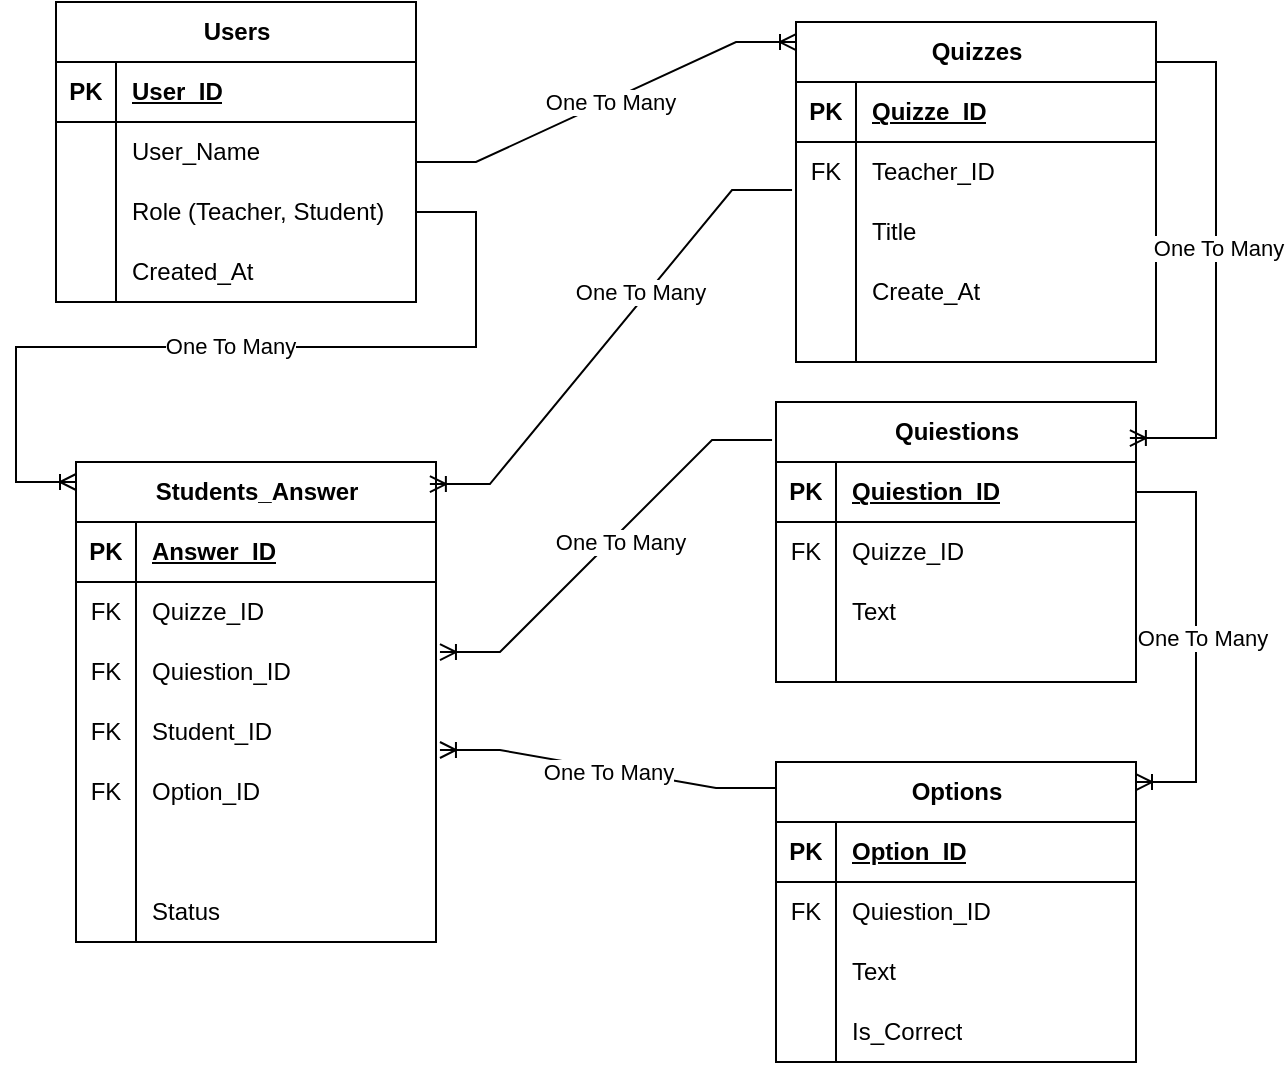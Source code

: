 <mxfile version="26.0.2">
  <diagram name="Page-1" id="yoT9yfuq40P4T10O_V7y">
    <mxGraphModel dx="1120" dy="470" grid="1" gridSize="10" guides="1" tooltips="1" connect="1" arrows="1" fold="1" page="1" pageScale="1" pageWidth="850" pageHeight="1100" math="0" shadow="0">
      <root>
        <mxCell id="0" />
        <mxCell id="1" parent="0" />
        <mxCell id="54o8q730NJ-WmO2bdzlI-1" value="Users" style="shape=table;startSize=30;container=1;collapsible=1;childLayout=tableLayout;fixedRows=1;rowLines=0;fontStyle=1;align=center;resizeLast=1;html=1;" parent="1" vertex="1">
          <mxGeometry x="90" y="40" width="180" height="150" as="geometry" />
        </mxCell>
        <mxCell id="54o8q730NJ-WmO2bdzlI-2" value="" style="shape=tableRow;horizontal=0;startSize=0;swimlaneHead=0;swimlaneBody=0;fillColor=none;collapsible=0;dropTarget=0;points=[[0,0.5],[1,0.5]];portConstraint=eastwest;top=0;left=0;right=0;bottom=1;" parent="54o8q730NJ-WmO2bdzlI-1" vertex="1">
          <mxGeometry y="30" width="180" height="30" as="geometry" />
        </mxCell>
        <mxCell id="54o8q730NJ-WmO2bdzlI-3" value="PK" style="shape=partialRectangle;connectable=0;fillColor=none;top=0;left=0;bottom=0;right=0;fontStyle=1;overflow=hidden;whiteSpace=wrap;html=1;" parent="54o8q730NJ-WmO2bdzlI-2" vertex="1">
          <mxGeometry width="30" height="30" as="geometry">
            <mxRectangle width="30" height="30" as="alternateBounds" />
          </mxGeometry>
        </mxCell>
        <mxCell id="54o8q730NJ-WmO2bdzlI-4" value="User_ID" style="shape=partialRectangle;connectable=0;fillColor=none;top=0;left=0;bottom=0;right=0;align=left;spacingLeft=6;fontStyle=5;overflow=hidden;whiteSpace=wrap;html=1;" parent="54o8q730NJ-WmO2bdzlI-2" vertex="1">
          <mxGeometry x="30" width="150" height="30" as="geometry">
            <mxRectangle width="150" height="30" as="alternateBounds" />
          </mxGeometry>
        </mxCell>
        <mxCell id="54o8q730NJ-WmO2bdzlI-5" value="" style="shape=tableRow;horizontal=0;startSize=0;swimlaneHead=0;swimlaneBody=0;fillColor=none;collapsible=0;dropTarget=0;points=[[0,0.5],[1,0.5]];portConstraint=eastwest;top=0;left=0;right=0;bottom=0;" parent="54o8q730NJ-WmO2bdzlI-1" vertex="1">
          <mxGeometry y="60" width="180" height="30" as="geometry" />
        </mxCell>
        <mxCell id="54o8q730NJ-WmO2bdzlI-6" value="" style="shape=partialRectangle;connectable=0;fillColor=none;top=0;left=0;bottom=0;right=0;editable=1;overflow=hidden;whiteSpace=wrap;html=1;" parent="54o8q730NJ-WmO2bdzlI-5" vertex="1">
          <mxGeometry width="30" height="30" as="geometry">
            <mxRectangle width="30" height="30" as="alternateBounds" />
          </mxGeometry>
        </mxCell>
        <mxCell id="54o8q730NJ-WmO2bdzlI-7" value="User_Name" style="shape=partialRectangle;connectable=0;fillColor=none;top=0;left=0;bottom=0;right=0;align=left;spacingLeft=6;overflow=hidden;whiteSpace=wrap;html=1;" parent="54o8q730NJ-WmO2bdzlI-5" vertex="1">
          <mxGeometry x="30" width="150" height="30" as="geometry">
            <mxRectangle width="150" height="30" as="alternateBounds" />
          </mxGeometry>
        </mxCell>
        <mxCell id="54o8q730NJ-WmO2bdzlI-8" value="" style="shape=tableRow;horizontal=0;startSize=0;swimlaneHead=0;swimlaneBody=0;fillColor=none;collapsible=0;dropTarget=0;points=[[0,0.5],[1,0.5]];portConstraint=eastwest;top=0;left=0;right=0;bottom=0;" parent="54o8q730NJ-WmO2bdzlI-1" vertex="1">
          <mxGeometry y="90" width="180" height="30" as="geometry" />
        </mxCell>
        <mxCell id="54o8q730NJ-WmO2bdzlI-9" value="" style="shape=partialRectangle;connectable=0;fillColor=none;top=0;left=0;bottom=0;right=0;editable=1;overflow=hidden;whiteSpace=wrap;html=1;" parent="54o8q730NJ-WmO2bdzlI-8" vertex="1">
          <mxGeometry width="30" height="30" as="geometry">
            <mxRectangle width="30" height="30" as="alternateBounds" />
          </mxGeometry>
        </mxCell>
        <mxCell id="54o8q730NJ-WmO2bdzlI-10" value="Role (Teacher, Student)" style="shape=partialRectangle;connectable=0;fillColor=none;top=0;left=0;bottom=0;right=0;align=left;spacingLeft=6;overflow=hidden;whiteSpace=wrap;html=1;" parent="54o8q730NJ-WmO2bdzlI-8" vertex="1">
          <mxGeometry x="30" width="150" height="30" as="geometry">
            <mxRectangle width="150" height="30" as="alternateBounds" />
          </mxGeometry>
        </mxCell>
        <mxCell id="54o8q730NJ-WmO2bdzlI-11" value="" style="shape=tableRow;horizontal=0;startSize=0;swimlaneHead=0;swimlaneBody=0;fillColor=none;collapsible=0;dropTarget=0;points=[[0,0.5],[1,0.5]];portConstraint=eastwest;top=0;left=0;right=0;bottom=0;" parent="54o8q730NJ-WmO2bdzlI-1" vertex="1">
          <mxGeometry y="120" width="180" height="30" as="geometry" />
        </mxCell>
        <mxCell id="54o8q730NJ-WmO2bdzlI-12" value="" style="shape=partialRectangle;connectable=0;fillColor=none;top=0;left=0;bottom=0;right=0;editable=1;overflow=hidden;whiteSpace=wrap;html=1;" parent="54o8q730NJ-WmO2bdzlI-11" vertex="1">
          <mxGeometry width="30" height="30" as="geometry">
            <mxRectangle width="30" height="30" as="alternateBounds" />
          </mxGeometry>
        </mxCell>
        <mxCell id="54o8q730NJ-WmO2bdzlI-13" value="Created_At" style="shape=partialRectangle;connectable=0;fillColor=none;top=0;left=0;bottom=0;right=0;align=left;spacingLeft=6;overflow=hidden;whiteSpace=wrap;html=1;" parent="54o8q730NJ-WmO2bdzlI-11" vertex="1">
          <mxGeometry x="30" width="150" height="30" as="geometry">
            <mxRectangle width="150" height="30" as="alternateBounds" />
          </mxGeometry>
        </mxCell>
        <mxCell id="54o8q730NJ-WmO2bdzlI-14" value="Quizzes" style="shape=table;startSize=30;container=1;collapsible=1;childLayout=tableLayout;fixedRows=1;rowLines=0;fontStyle=1;align=center;resizeLast=1;html=1;" parent="1" vertex="1">
          <mxGeometry x="460" y="50" width="180" height="170" as="geometry" />
        </mxCell>
        <mxCell id="54o8q730NJ-WmO2bdzlI-15" value="" style="shape=tableRow;horizontal=0;startSize=0;swimlaneHead=0;swimlaneBody=0;fillColor=none;collapsible=0;dropTarget=0;points=[[0,0.5],[1,0.5]];portConstraint=eastwest;top=0;left=0;right=0;bottom=1;" parent="54o8q730NJ-WmO2bdzlI-14" vertex="1">
          <mxGeometry y="30" width="180" height="30" as="geometry" />
        </mxCell>
        <mxCell id="54o8q730NJ-WmO2bdzlI-16" value="PK" style="shape=partialRectangle;connectable=0;fillColor=none;top=0;left=0;bottom=0;right=0;fontStyle=1;overflow=hidden;whiteSpace=wrap;html=1;" parent="54o8q730NJ-WmO2bdzlI-15" vertex="1">
          <mxGeometry width="30" height="30" as="geometry">
            <mxRectangle width="30" height="30" as="alternateBounds" />
          </mxGeometry>
        </mxCell>
        <mxCell id="54o8q730NJ-WmO2bdzlI-17" value="Quizze_ID" style="shape=partialRectangle;connectable=0;fillColor=none;top=0;left=0;bottom=0;right=0;align=left;spacingLeft=6;fontStyle=5;overflow=hidden;whiteSpace=wrap;html=1;" parent="54o8q730NJ-WmO2bdzlI-15" vertex="1">
          <mxGeometry x="30" width="150" height="30" as="geometry">
            <mxRectangle width="150" height="30" as="alternateBounds" />
          </mxGeometry>
        </mxCell>
        <mxCell id="54o8q730NJ-WmO2bdzlI-18" value="" style="shape=tableRow;horizontal=0;startSize=0;swimlaneHead=0;swimlaneBody=0;fillColor=none;collapsible=0;dropTarget=0;points=[[0,0.5],[1,0.5]];portConstraint=eastwest;top=0;left=0;right=0;bottom=0;" parent="54o8q730NJ-WmO2bdzlI-14" vertex="1">
          <mxGeometry y="60" width="180" height="30" as="geometry" />
        </mxCell>
        <mxCell id="54o8q730NJ-WmO2bdzlI-19" value="FK" style="shape=partialRectangle;connectable=0;fillColor=none;top=0;left=0;bottom=0;right=0;editable=1;overflow=hidden;whiteSpace=wrap;html=1;" parent="54o8q730NJ-WmO2bdzlI-18" vertex="1">
          <mxGeometry width="30" height="30" as="geometry">
            <mxRectangle width="30" height="30" as="alternateBounds" />
          </mxGeometry>
        </mxCell>
        <mxCell id="54o8q730NJ-WmO2bdzlI-20" value="Teacher_ID" style="shape=partialRectangle;connectable=0;fillColor=none;top=0;left=0;bottom=0;right=0;align=left;spacingLeft=6;overflow=hidden;whiteSpace=wrap;html=1;" parent="54o8q730NJ-WmO2bdzlI-18" vertex="1">
          <mxGeometry x="30" width="150" height="30" as="geometry">
            <mxRectangle width="150" height="30" as="alternateBounds" />
          </mxGeometry>
        </mxCell>
        <mxCell id="54o8q730NJ-WmO2bdzlI-21" value="" style="shape=tableRow;horizontal=0;startSize=0;swimlaneHead=0;swimlaneBody=0;fillColor=none;collapsible=0;dropTarget=0;points=[[0,0.5],[1,0.5]];portConstraint=eastwest;top=0;left=0;right=0;bottom=0;" parent="54o8q730NJ-WmO2bdzlI-14" vertex="1">
          <mxGeometry y="90" width="180" height="30" as="geometry" />
        </mxCell>
        <mxCell id="54o8q730NJ-WmO2bdzlI-22" value="" style="shape=partialRectangle;connectable=0;fillColor=none;top=0;left=0;bottom=0;right=0;editable=1;overflow=hidden;whiteSpace=wrap;html=1;" parent="54o8q730NJ-WmO2bdzlI-21" vertex="1">
          <mxGeometry width="30" height="30" as="geometry">
            <mxRectangle width="30" height="30" as="alternateBounds" />
          </mxGeometry>
        </mxCell>
        <mxCell id="54o8q730NJ-WmO2bdzlI-23" value="Title" style="shape=partialRectangle;connectable=0;fillColor=none;top=0;left=0;bottom=0;right=0;align=left;spacingLeft=6;overflow=hidden;whiteSpace=wrap;html=1;" parent="54o8q730NJ-WmO2bdzlI-21" vertex="1">
          <mxGeometry x="30" width="150" height="30" as="geometry">
            <mxRectangle width="150" height="30" as="alternateBounds" />
          </mxGeometry>
        </mxCell>
        <mxCell id="54o8q730NJ-WmO2bdzlI-24" value="" style="shape=tableRow;horizontal=0;startSize=0;swimlaneHead=0;swimlaneBody=0;fillColor=none;collapsible=0;dropTarget=0;points=[[0,0.5],[1,0.5]];portConstraint=eastwest;top=0;left=0;right=0;bottom=0;" parent="54o8q730NJ-WmO2bdzlI-14" vertex="1">
          <mxGeometry y="120" width="180" height="30" as="geometry" />
        </mxCell>
        <mxCell id="54o8q730NJ-WmO2bdzlI-25" value="" style="shape=partialRectangle;connectable=0;fillColor=none;top=0;left=0;bottom=0;right=0;editable=1;overflow=hidden;whiteSpace=wrap;html=1;" parent="54o8q730NJ-WmO2bdzlI-24" vertex="1">
          <mxGeometry width="30" height="30" as="geometry">
            <mxRectangle width="30" height="30" as="alternateBounds" />
          </mxGeometry>
        </mxCell>
        <mxCell id="54o8q730NJ-WmO2bdzlI-26" value="Create_At" style="shape=partialRectangle;connectable=0;fillColor=none;top=0;left=0;bottom=0;right=0;align=left;spacingLeft=6;overflow=hidden;whiteSpace=wrap;html=1;" parent="54o8q730NJ-WmO2bdzlI-24" vertex="1">
          <mxGeometry x="30" width="150" height="30" as="geometry">
            <mxRectangle width="150" height="30" as="alternateBounds" />
          </mxGeometry>
        </mxCell>
        <mxCell id="54o8q730NJ-WmO2bdzlI-27" value="" style="shape=tableRow;horizontal=0;startSize=0;swimlaneHead=0;swimlaneBody=0;fillColor=none;collapsible=0;dropTarget=0;points=[[0,0.5],[1,0.5]];portConstraint=eastwest;top=0;left=0;right=0;bottom=0;" parent="54o8q730NJ-WmO2bdzlI-14" vertex="1">
          <mxGeometry y="150" width="180" height="20" as="geometry" />
        </mxCell>
        <mxCell id="54o8q730NJ-WmO2bdzlI-28" value="" style="shape=partialRectangle;connectable=0;fillColor=none;top=0;left=0;bottom=0;right=0;editable=1;overflow=hidden;whiteSpace=wrap;html=1;" parent="54o8q730NJ-WmO2bdzlI-27" vertex="1">
          <mxGeometry width="30" height="20" as="geometry">
            <mxRectangle width="30" height="20" as="alternateBounds" />
          </mxGeometry>
        </mxCell>
        <mxCell id="54o8q730NJ-WmO2bdzlI-29" value="" style="shape=partialRectangle;connectable=0;fillColor=none;top=0;left=0;bottom=0;right=0;align=left;spacingLeft=6;overflow=hidden;whiteSpace=wrap;html=1;" parent="54o8q730NJ-WmO2bdzlI-27" vertex="1">
          <mxGeometry x="30" width="150" height="20" as="geometry">
            <mxRectangle width="150" height="20" as="alternateBounds" />
          </mxGeometry>
        </mxCell>
        <mxCell id="54o8q730NJ-WmO2bdzlI-30" value="Quiestions" style="shape=table;startSize=30;container=1;collapsible=1;childLayout=tableLayout;fixedRows=1;rowLines=0;fontStyle=1;align=center;resizeLast=1;html=1;" parent="1" vertex="1">
          <mxGeometry x="450" y="240" width="180" height="140" as="geometry" />
        </mxCell>
        <mxCell id="54o8q730NJ-WmO2bdzlI-31" value="" style="shape=tableRow;horizontal=0;startSize=0;swimlaneHead=0;swimlaneBody=0;fillColor=none;collapsible=0;dropTarget=0;points=[[0,0.5],[1,0.5]];portConstraint=eastwest;top=0;left=0;right=0;bottom=1;" parent="54o8q730NJ-WmO2bdzlI-30" vertex="1">
          <mxGeometry y="30" width="180" height="30" as="geometry" />
        </mxCell>
        <mxCell id="54o8q730NJ-WmO2bdzlI-32" value="PK" style="shape=partialRectangle;connectable=0;fillColor=none;top=0;left=0;bottom=0;right=0;fontStyle=1;overflow=hidden;whiteSpace=wrap;html=1;" parent="54o8q730NJ-WmO2bdzlI-31" vertex="1">
          <mxGeometry width="30" height="30" as="geometry">
            <mxRectangle width="30" height="30" as="alternateBounds" />
          </mxGeometry>
        </mxCell>
        <mxCell id="54o8q730NJ-WmO2bdzlI-33" value="Quiestion_ID" style="shape=partialRectangle;connectable=0;fillColor=none;top=0;left=0;bottom=0;right=0;align=left;spacingLeft=6;fontStyle=5;overflow=hidden;whiteSpace=wrap;html=1;" parent="54o8q730NJ-WmO2bdzlI-31" vertex="1">
          <mxGeometry x="30" width="150" height="30" as="geometry">
            <mxRectangle width="150" height="30" as="alternateBounds" />
          </mxGeometry>
        </mxCell>
        <mxCell id="54o8q730NJ-WmO2bdzlI-34" value="" style="shape=tableRow;horizontal=0;startSize=0;swimlaneHead=0;swimlaneBody=0;fillColor=none;collapsible=0;dropTarget=0;points=[[0,0.5],[1,0.5]];portConstraint=eastwest;top=0;left=0;right=0;bottom=0;" parent="54o8q730NJ-WmO2bdzlI-30" vertex="1">
          <mxGeometry y="60" width="180" height="30" as="geometry" />
        </mxCell>
        <mxCell id="54o8q730NJ-WmO2bdzlI-35" value="FK" style="shape=partialRectangle;connectable=0;fillColor=none;top=0;left=0;bottom=0;right=0;editable=1;overflow=hidden;whiteSpace=wrap;html=1;" parent="54o8q730NJ-WmO2bdzlI-34" vertex="1">
          <mxGeometry width="30" height="30" as="geometry">
            <mxRectangle width="30" height="30" as="alternateBounds" />
          </mxGeometry>
        </mxCell>
        <mxCell id="54o8q730NJ-WmO2bdzlI-36" value="Quizze_ID" style="shape=partialRectangle;connectable=0;fillColor=none;top=0;left=0;bottom=0;right=0;align=left;spacingLeft=6;overflow=hidden;whiteSpace=wrap;html=1;" parent="54o8q730NJ-WmO2bdzlI-34" vertex="1">
          <mxGeometry x="30" width="150" height="30" as="geometry">
            <mxRectangle width="150" height="30" as="alternateBounds" />
          </mxGeometry>
        </mxCell>
        <mxCell id="54o8q730NJ-WmO2bdzlI-37" value="" style="shape=tableRow;horizontal=0;startSize=0;swimlaneHead=0;swimlaneBody=0;fillColor=none;collapsible=0;dropTarget=0;points=[[0,0.5],[1,0.5]];portConstraint=eastwest;top=0;left=0;right=0;bottom=0;" parent="54o8q730NJ-WmO2bdzlI-30" vertex="1">
          <mxGeometry y="90" width="180" height="30" as="geometry" />
        </mxCell>
        <mxCell id="54o8q730NJ-WmO2bdzlI-38" value="" style="shape=partialRectangle;connectable=0;fillColor=none;top=0;left=0;bottom=0;right=0;editable=1;overflow=hidden;whiteSpace=wrap;html=1;" parent="54o8q730NJ-WmO2bdzlI-37" vertex="1">
          <mxGeometry width="30" height="30" as="geometry">
            <mxRectangle width="30" height="30" as="alternateBounds" />
          </mxGeometry>
        </mxCell>
        <mxCell id="54o8q730NJ-WmO2bdzlI-39" value="Text" style="shape=partialRectangle;connectable=0;fillColor=none;top=0;left=0;bottom=0;right=0;align=left;spacingLeft=6;overflow=hidden;whiteSpace=wrap;html=1;" parent="54o8q730NJ-WmO2bdzlI-37" vertex="1">
          <mxGeometry x="30" width="150" height="30" as="geometry">
            <mxRectangle width="150" height="30" as="alternateBounds" />
          </mxGeometry>
        </mxCell>
        <mxCell id="54o8q730NJ-WmO2bdzlI-43" value="" style="shape=tableRow;horizontal=0;startSize=0;swimlaneHead=0;swimlaneBody=0;fillColor=none;collapsible=0;dropTarget=0;points=[[0,0.5],[1,0.5]];portConstraint=eastwest;top=0;left=0;right=0;bottom=0;" parent="54o8q730NJ-WmO2bdzlI-30" vertex="1">
          <mxGeometry y="120" width="180" height="20" as="geometry" />
        </mxCell>
        <mxCell id="54o8q730NJ-WmO2bdzlI-44" value="" style="shape=partialRectangle;connectable=0;fillColor=none;top=0;left=0;bottom=0;right=0;editable=1;overflow=hidden;whiteSpace=wrap;html=1;" parent="54o8q730NJ-WmO2bdzlI-43" vertex="1">
          <mxGeometry width="30" height="20" as="geometry">
            <mxRectangle width="30" height="20" as="alternateBounds" />
          </mxGeometry>
        </mxCell>
        <mxCell id="54o8q730NJ-WmO2bdzlI-45" value="" style="shape=partialRectangle;connectable=0;fillColor=none;top=0;left=0;bottom=0;right=0;align=left;spacingLeft=6;overflow=hidden;whiteSpace=wrap;html=1;" parent="54o8q730NJ-WmO2bdzlI-43" vertex="1">
          <mxGeometry x="30" width="150" height="20" as="geometry">
            <mxRectangle width="150" height="20" as="alternateBounds" />
          </mxGeometry>
        </mxCell>
        <mxCell id="54o8q730NJ-WmO2bdzlI-46" value="Students_Answer" style="shape=table;startSize=30;container=1;collapsible=1;childLayout=tableLayout;fixedRows=1;rowLines=0;fontStyle=1;align=center;resizeLast=1;html=1;" parent="1" vertex="1">
          <mxGeometry x="100" y="270" width="180" height="240" as="geometry" />
        </mxCell>
        <mxCell id="54o8q730NJ-WmO2bdzlI-47" value="" style="shape=tableRow;horizontal=0;startSize=0;swimlaneHead=0;swimlaneBody=0;fillColor=none;collapsible=0;dropTarget=0;points=[[0,0.5],[1,0.5]];portConstraint=eastwest;top=0;left=0;right=0;bottom=1;" parent="54o8q730NJ-WmO2bdzlI-46" vertex="1">
          <mxGeometry y="30" width="180" height="30" as="geometry" />
        </mxCell>
        <mxCell id="54o8q730NJ-WmO2bdzlI-48" value="PK" style="shape=partialRectangle;connectable=0;fillColor=none;top=0;left=0;bottom=0;right=0;fontStyle=1;overflow=hidden;whiteSpace=wrap;html=1;" parent="54o8q730NJ-WmO2bdzlI-47" vertex="1">
          <mxGeometry width="30" height="30" as="geometry">
            <mxRectangle width="30" height="30" as="alternateBounds" />
          </mxGeometry>
        </mxCell>
        <mxCell id="54o8q730NJ-WmO2bdzlI-49" value="Answer_ID" style="shape=partialRectangle;connectable=0;fillColor=none;top=0;left=0;bottom=0;right=0;align=left;spacingLeft=6;fontStyle=5;overflow=hidden;whiteSpace=wrap;html=1;" parent="54o8q730NJ-WmO2bdzlI-47" vertex="1">
          <mxGeometry x="30" width="150" height="30" as="geometry">
            <mxRectangle width="150" height="30" as="alternateBounds" />
          </mxGeometry>
        </mxCell>
        <mxCell id="54o8q730NJ-WmO2bdzlI-50" value="" style="shape=tableRow;horizontal=0;startSize=0;swimlaneHead=0;swimlaneBody=0;fillColor=none;collapsible=0;dropTarget=0;points=[[0,0.5],[1,0.5]];portConstraint=eastwest;top=0;left=0;right=0;bottom=0;" parent="54o8q730NJ-WmO2bdzlI-46" vertex="1">
          <mxGeometry y="60" width="180" height="30" as="geometry" />
        </mxCell>
        <mxCell id="54o8q730NJ-WmO2bdzlI-51" value="FK" style="shape=partialRectangle;connectable=0;fillColor=none;top=0;left=0;bottom=0;right=0;editable=1;overflow=hidden;whiteSpace=wrap;html=1;" parent="54o8q730NJ-WmO2bdzlI-50" vertex="1">
          <mxGeometry width="30" height="30" as="geometry">
            <mxRectangle width="30" height="30" as="alternateBounds" />
          </mxGeometry>
        </mxCell>
        <mxCell id="54o8q730NJ-WmO2bdzlI-52" value="Quizze_ID" style="shape=partialRectangle;connectable=0;fillColor=none;top=0;left=0;bottom=0;right=0;align=left;spacingLeft=6;overflow=hidden;whiteSpace=wrap;html=1;" parent="54o8q730NJ-WmO2bdzlI-50" vertex="1">
          <mxGeometry x="30" width="150" height="30" as="geometry">
            <mxRectangle width="150" height="30" as="alternateBounds" />
          </mxGeometry>
        </mxCell>
        <mxCell id="54o8q730NJ-WmO2bdzlI-53" value="" style="shape=tableRow;horizontal=0;startSize=0;swimlaneHead=0;swimlaneBody=0;fillColor=none;collapsible=0;dropTarget=0;points=[[0,0.5],[1,0.5]];portConstraint=eastwest;top=0;left=0;right=0;bottom=0;" parent="54o8q730NJ-WmO2bdzlI-46" vertex="1">
          <mxGeometry y="90" width="180" height="30" as="geometry" />
        </mxCell>
        <mxCell id="54o8q730NJ-WmO2bdzlI-54" value="FK" style="shape=partialRectangle;connectable=0;fillColor=none;top=0;left=0;bottom=0;right=0;editable=1;overflow=hidden;whiteSpace=wrap;html=1;" parent="54o8q730NJ-WmO2bdzlI-53" vertex="1">
          <mxGeometry width="30" height="30" as="geometry">
            <mxRectangle width="30" height="30" as="alternateBounds" />
          </mxGeometry>
        </mxCell>
        <mxCell id="54o8q730NJ-WmO2bdzlI-55" value="Quiestion_ID" style="shape=partialRectangle;connectable=0;fillColor=none;top=0;left=0;bottom=0;right=0;align=left;spacingLeft=6;overflow=hidden;whiteSpace=wrap;html=1;" parent="54o8q730NJ-WmO2bdzlI-53" vertex="1">
          <mxGeometry x="30" width="150" height="30" as="geometry">
            <mxRectangle width="150" height="30" as="alternateBounds" />
          </mxGeometry>
        </mxCell>
        <mxCell id="54o8q730NJ-WmO2bdzlI-56" value="" style="shape=tableRow;horizontal=0;startSize=0;swimlaneHead=0;swimlaneBody=0;fillColor=none;collapsible=0;dropTarget=0;points=[[0,0.5],[1,0.5]];portConstraint=eastwest;top=0;left=0;right=0;bottom=0;" parent="54o8q730NJ-WmO2bdzlI-46" vertex="1">
          <mxGeometry y="120" width="180" height="30" as="geometry" />
        </mxCell>
        <mxCell id="54o8q730NJ-WmO2bdzlI-57" value="FK" style="shape=partialRectangle;connectable=0;fillColor=none;top=0;left=0;bottom=0;right=0;editable=1;overflow=hidden;whiteSpace=wrap;html=1;" parent="54o8q730NJ-WmO2bdzlI-56" vertex="1">
          <mxGeometry width="30" height="30" as="geometry">
            <mxRectangle width="30" height="30" as="alternateBounds" />
          </mxGeometry>
        </mxCell>
        <mxCell id="54o8q730NJ-WmO2bdzlI-58" value="Student_ID" style="shape=partialRectangle;connectable=0;fillColor=none;top=0;left=0;bottom=0;right=0;align=left;spacingLeft=6;overflow=hidden;whiteSpace=wrap;html=1;" parent="54o8q730NJ-WmO2bdzlI-56" vertex="1">
          <mxGeometry x="30" width="150" height="30" as="geometry">
            <mxRectangle width="150" height="30" as="alternateBounds" />
          </mxGeometry>
        </mxCell>
        <mxCell id="WhmqaQyxsKv6siX4o9eB-4" value="" style="shape=tableRow;horizontal=0;startSize=0;swimlaneHead=0;swimlaneBody=0;fillColor=none;collapsible=0;dropTarget=0;points=[[0,0.5],[1,0.5]];portConstraint=eastwest;top=0;left=0;right=0;bottom=0;" parent="54o8q730NJ-WmO2bdzlI-46" vertex="1">
          <mxGeometry y="150" width="180" height="30" as="geometry" />
        </mxCell>
        <mxCell id="WhmqaQyxsKv6siX4o9eB-5" value="FK" style="shape=partialRectangle;connectable=0;fillColor=none;top=0;left=0;bottom=0;right=0;editable=1;overflow=hidden;whiteSpace=wrap;html=1;" parent="WhmqaQyxsKv6siX4o9eB-4" vertex="1">
          <mxGeometry width="30" height="30" as="geometry">
            <mxRectangle width="30" height="30" as="alternateBounds" />
          </mxGeometry>
        </mxCell>
        <mxCell id="WhmqaQyxsKv6siX4o9eB-6" value="Option_ID" style="shape=partialRectangle;connectable=0;fillColor=none;top=0;left=0;bottom=0;right=0;align=left;spacingLeft=6;overflow=hidden;whiteSpace=wrap;html=1;" parent="WhmqaQyxsKv6siX4o9eB-4" vertex="1">
          <mxGeometry x="30" width="150" height="30" as="geometry">
            <mxRectangle width="150" height="30" as="alternateBounds" />
          </mxGeometry>
        </mxCell>
        <mxCell id="WhmqaQyxsKv6siX4o9eB-7" value="" style="shape=tableRow;horizontal=0;startSize=0;swimlaneHead=0;swimlaneBody=0;fillColor=none;collapsible=0;dropTarget=0;points=[[0,0.5],[1,0.5]];portConstraint=eastwest;top=0;left=0;right=0;bottom=0;" parent="54o8q730NJ-WmO2bdzlI-46" vertex="1">
          <mxGeometry y="180" width="180" height="30" as="geometry" />
        </mxCell>
        <mxCell id="WhmqaQyxsKv6siX4o9eB-8" value="" style="shape=partialRectangle;connectable=0;fillColor=none;top=0;left=0;bottom=0;right=0;editable=1;overflow=hidden;whiteSpace=wrap;html=1;" parent="WhmqaQyxsKv6siX4o9eB-7" vertex="1">
          <mxGeometry width="30" height="30" as="geometry">
            <mxRectangle width="30" height="30" as="alternateBounds" />
          </mxGeometry>
        </mxCell>
        <mxCell id="WhmqaQyxsKv6siX4o9eB-9" value="" style="shape=partialRectangle;connectable=0;fillColor=none;top=0;left=0;bottom=0;right=0;align=left;spacingLeft=6;overflow=hidden;whiteSpace=wrap;html=1;" parent="WhmqaQyxsKv6siX4o9eB-7" vertex="1">
          <mxGeometry x="30" width="150" height="30" as="geometry">
            <mxRectangle width="150" height="30" as="alternateBounds" />
          </mxGeometry>
        </mxCell>
        <mxCell id="WhmqaQyxsKv6siX4o9eB-10" value="" style="shape=tableRow;horizontal=0;startSize=0;swimlaneHead=0;swimlaneBody=0;fillColor=none;collapsible=0;dropTarget=0;points=[[0,0.5],[1,0.5]];portConstraint=eastwest;top=0;left=0;right=0;bottom=0;" parent="54o8q730NJ-WmO2bdzlI-46" vertex="1">
          <mxGeometry y="210" width="180" height="30" as="geometry" />
        </mxCell>
        <mxCell id="WhmqaQyxsKv6siX4o9eB-11" value="" style="shape=partialRectangle;connectable=0;fillColor=none;top=0;left=0;bottom=0;right=0;editable=1;overflow=hidden;whiteSpace=wrap;html=1;" parent="WhmqaQyxsKv6siX4o9eB-10" vertex="1">
          <mxGeometry width="30" height="30" as="geometry">
            <mxRectangle width="30" height="30" as="alternateBounds" />
          </mxGeometry>
        </mxCell>
        <mxCell id="WhmqaQyxsKv6siX4o9eB-12" value="Status" style="shape=partialRectangle;connectable=0;fillColor=none;top=0;left=0;bottom=0;right=0;align=left;spacingLeft=6;overflow=hidden;whiteSpace=wrap;html=1;" parent="WhmqaQyxsKv6siX4o9eB-10" vertex="1">
          <mxGeometry x="30" width="150" height="30" as="geometry">
            <mxRectangle width="150" height="30" as="alternateBounds" />
          </mxGeometry>
        </mxCell>
        <mxCell id="WhmqaQyxsKv6siX4o9eB-13" value="" style="edgeStyle=entityRelationEdgeStyle;fontSize=12;html=1;endArrow=ERoneToMany;rounded=0;exitX=1;exitY=0.5;exitDx=0;exitDy=0;" parent="1" source="54o8q730NJ-WmO2bdzlI-8" edge="1">
          <mxGeometry width="100" height="100" relative="1" as="geometry">
            <mxPoint y="380" as="sourcePoint" />
            <mxPoint x="100" y="280" as="targetPoint" />
            <Array as="points">
              <mxPoint x="80" y="330" />
            </Array>
          </mxGeometry>
        </mxCell>
        <mxCell id="WhmqaQyxsKv6siX4o9eB-24" value="One To Many" style="edgeLabel;html=1;align=center;verticalAlign=middle;resizable=0;points=[];" parent="WhmqaQyxsKv6siX4o9eB-13" vertex="1" connectable="0">
          <mxGeometry x="0.042" y="-1" relative="1" as="geometry">
            <mxPoint x="1" as="offset" />
          </mxGeometry>
        </mxCell>
        <mxCell id="WhmqaQyxsKv6siX4o9eB-15" value="" style="edgeStyle=entityRelationEdgeStyle;fontSize=12;html=1;endArrow=ERoneToMany;rounded=0;entryX=0.983;entryY=0.046;entryDx=0;entryDy=0;entryPerimeter=0;exitX=-0.011;exitY=0.8;exitDx=0;exitDy=0;exitPerimeter=0;" parent="1" source="54o8q730NJ-WmO2bdzlI-18" target="54o8q730NJ-WmO2bdzlI-46" edge="1">
          <mxGeometry width="100" height="100" relative="1" as="geometry">
            <mxPoint x="380" y="120" as="sourcePoint" />
            <mxPoint x="350" y="330" as="targetPoint" />
            <Array as="points">
              <mxPoint x="310" y="290" />
              <mxPoint x="390" y="210" />
              <mxPoint x="380" y="210" />
              <mxPoint x="390" y="210" />
              <mxPoint x="360" y="250" />
            </Array>
          </mxGeometry>
        </mxCell>
        <mxCell id="WhmqaQyxsKv6siX4o9eB-16" value="One To Many" style="edgeLabel;html=1;align=center;verticalAlign=middle;resizable=0;points=[];" parent="WhmqaQyxsKv6siX4o9eB-15" vertex="1" connectable="0">
          <mxGeometry x="-0.213" y="-4" relative="1" as="geometry">
            <mxPoint as="offset" />
          </mxGeometry>
        </mxCell>
        <mxCell id="WhmqaQyxsKv6siX4o9eB-20" value="" style="edgeStyle=entityRelationEdgeStyle;fontSize=12;html=1;endArrow=ERoneToMany;rounded=0;entryX=1.011;entryY=0.167;entryDx=0;entryDy=0;entryPerimeter=0;exitX=-0.011;exitY=0.136;exitDx=0;exitDy=0;exitPerimeter=0;" parent="1" source="54o8q730NJ-WmO2bdzlI-30" target="54o8q730NJ-WmO2bdzlI-53" edge="1">
          <mxGeometry width="100" height="100" relative="1" as="geometry">
            <mxPoint x="380" y="530" as="sourcePoint" />
            <mxPoint x="150" y="600" as="targetPoint" />
            <Array as="points">
              <mxPoint x="420" y="650" />
              <mxPoint x="500" y="520" />
              <mxPoint x="470" y="520" />
              <mxPoint x="528" y="867" />
              <mxPoint x="608" y="787" />
              <mxPoint x="280" y="630" />
              <mxPoint x="435" y="910" />
              <mxPoint x="170" y="620" />
              <mxPoint x="150" y="617.5" />
              <mxPoint x="170" y="607.5" />
              <mxPoint x="140" y="617.5" />
              <mxPoint x="100" y="840" />
              <mxPoint x="70" y="845" />
              <mxPoint x="-20" y="845" />
              <mxPoint x="70" y="845" />
              <mxPoint x="598" y="787" />
              <mxPoint x="608" y="787" />
              <mxPoint x="578" y="827" />
            </Array>
          </mxGeometry>
        </mxCell>
        <mxCell id="WhmqaQyxsKv6siX4o9eB-30" value="One To Many" style="edgeLabel;html=1;align=center;verticalAlign=middle;resizable=0;points=[];" parent="WhmqaQyxsKv6siX4o9eB-20" vertex="1" connectable="0">
          <mxGeometry x="-0.06" y="3" relative="1" as="geometry">
            <mxPoint as="offset" />
          </mxGeometry>
        </mxCell>
        <mxCell id="9t6_5SEdu7-PlXJ69NxE-1" value="Options" style="shape=table;startSize=30;container=1;collapsible=1;childLayout=tableLayout;fixedRows=1;rowLines=0;fontStyle=1;align=center;resizeLast=1;html=1;" parent="1" vertex="1">
          <mxGeometry x="450" y="420" width="180" height="150" as="geometry" />
        </mxCell>
        <mxCell id="9t6_5SEdu7-PlXJ69NxE-2" value="" style="shape=tableRow;horizontal=0;startSize=0;swimlaneHead=0;swimlaneBody=0;fillColor=none;collapsible=0;dropTarget=0;points=[[0,0.5],[1,0.5]];portConstraint=eastwest;top=0;left=0;right=0;bottom=1;" parent="9t6_5SEdu7-PlXJ69NxE-1" vertex="1">
          <mxGeometry y="30" width="180" height="30" as="geometry" />
        </mxCell>
        <mxCell id="9t6_5SEdu7-PlXJ69NxE-3" value="PK" style="shape=partialRectangle;connectable=0;fillColor=none;top=0;left=0;bottom=0;right=0;fontStyle=1;overflow=hidden;whiteSpace=wrap;html=1;" parent="9t6_5SEdu7-PlXJ69NxE-2" vertex="1">
          <mxGeometry width="30" height="30" as="geometry">
            <mxRectangle width="30" height="30" as="alternateBounds" />
          </mxGeometry>
        </mxCell>
        <mxCell id="9t6_5SEdu7-PlXJ69NxE-4" value="Option_ID" style="shape=partialRectangle;connectable=0;fillColor=none;top=0;left=0;bottom=0;right=0;align=left;spacingLeft=6;fontStyle=5;overflow=hidden;whiteSpace=wrap;html=1;" parent="9t6_5SEdu7-PlXJ69NxE-2" vertex="1">
          <mxGeometry x="30" width="150" height="30" as="geometry">
            <mxRectangle width="150" height="30" as="alternateBounds" />
          </mxGeometry>
        </mxCell>
        <mxCell id="9t6_5SEdu7-PlXJ69NxE-5" value="" style="shape=tableRow;horizontal=0;startSize=0;swimlaneHead=0;swimlaneBody=0;fillColor=none;collapsible=0;dropTarget=0;points=[[0,0.5],[1,0.5]];portConstraint=eastwest;top=0;left=0;right=0;bottom=0;" parent="9t6_5SEdu7-PlXJ69NxE-1" vertex="1">
          <mxGeometry y="60" width="180" height="30" as="geometry" />
        </mxCell>
        <mxCell id="9t6_5SEdu7-PlXJ69NxE-6" value="FK" style="shape=partialRectangle;connectable=0;fillColor=none;top=0;left=0;bottom=0;right=0;editable=1;overflow=hidden;whiteSpace=wrap;html=1;" parent="9t6_5SEdu7-PlXJ69NxE-5" vertex="1">
          <mxGeometry width="30" height="30" as="geometry">
            <mxRectangle width="30" height="30" as="alternateBounds" />
          </mxGeometry>
        </mxCell>
        <mxCell id="9t6_5SEdu7-PlXJ69NxE-7" value="Quiestion_ID" style="shape=partialRectangle;connectable=0;fillColor=none;top=0;left=0;bottom=0;right=0;align=left;spacingLeft=6;overflow=hidden;whiteSpace=wrap;html=1;" parent="9t6_5SEdu7-PlXJ69NxE-5" vertex="1">
          <mxGeometry x="30" width="150" height="30" as="geometry">
            <mxRectangle width="150" height="30" as="alternateBounds" />
          </mxGeometry>
        </mxCell>
        <mxCell id="9t6_5SEdu7-PlXJ69NxE-8" value="" style="shape=tableRow;horizontal=0;startSize=0;swimlaneHead=0;swimlaneBody=0;fillColor=none;collapsible=0;dropTarget=0;points=[[0,0.5],[1,0.5]];portConstraint=eastwest;top=0;left=0;right=0;bottom=0;" parent="9t6_5SEdu7-PlXJ69NxE-1" vertex="1">
          <mxGeometry y="90" width="180" height="30" as="geometry" />
        </mxCell>
        <mxCell id="9t6_5SEdu7-PlXJ69NxE-9" value="" style="shape=partialRectangle;connectable=0;fillColor=none;top=0;left=0;bottom=0;right=0;editable=1;overflow=hidden;whiteSpace=wrap;html=1;" parent="9t6_5SEdu7-PlXJ69NxE-8" vertex="1">
          <mxGeometry width="30" height="30" as="geometry">
            <mxRectangle width="30" height="30" as="alternateBounds" />
          </mxGeometry>
        </mxCell>
        <mxCell id="9t6_5SEdu7-PlXJ69NxE-10" value="Text" style="shape=partialRectangle;connectable=0;fillColor=none;top=0;left=0;bottom=0;right=0;align=left;spacingLeft=6;overflow=hidden;whiteSpace=wrap;html=1;" parent="9t6_5SEdu7-PlXJ69NxE-8" vertex="1">
          <mxGeometry x="30" width="150" height="30" as="geometry">
            <mxRectangle width="150" height="30" as="alternateBounds" />
          </mxGeometry>
        </mxCell>
        <mxCell id="9t6_5SEdu7-PlXJ69NxE-11" value="" style="shape=tableRow;horizontal=0;startSize=0;swimlaneHead=0;swimlaneBody=0;fillColor=none;collapsible=0;dropTarget=0;points=[[0,0.5],[1,0.5]];portConstraint=eastwest;top=0;left=0;right=0;bottom=0;" parent="9t6_5SEdu7-PlXJ69NxE-1" vertex="1">
          <mxGeometry y="120" width="180" height="30" as="geometry" />
        </mxCell>
        <mxCell id="9t6_5SEdu7-PlXJ69NxE-12" value="" style="shape=partialRectangle;connectable=0;fillColor=none;top=0;left=0;bottom=0;right=0;editable=1;overflow=hidden;whiteSpace=wrap;html=1;" parent="9t6_5SEdu7-PlXJ69NxE-11" vertex="1">
          <mxGeometry width="30" height="30" as="geometry">
            <mxRectangle width="30" height="30" as="alternateBounds" />
          </mxGeometry>
        </mxCell>
        <mxCell id="9t6_5SEdu7-PlXJ69NxE-13" value="Is_Correct" style="shape=partialRectangle;connectable=0;fillColor=none;top=0;left=0;bottom=0;right=0;align=left;spacingLeft=6;overflow=hidden;whiteSpace=wrap;html=1;" parent="9t6_5SEdu7-PlXJ69NxE-11" vertex="1">
          <mxGeometry x="30" width="150" height="30" as="geometry">
            <mxRectangle width="150" height="30" as="alternateBounds" />
          </mxGeometry>
        </mxCell>
        <mxCell id="9t6_5SEdu7-PlXJ69NxE-14" value="" style="edgeStyle=entityRelationEdgeStyle;fontSize=12;html=1;endArrow=ERoneToMany;rounded=0;entryX=0;entryY=0.059;entryDx=0;entryDy=0;entryPerimeter=0;" parent="1" target="54o8q730NJ-WmO2bdzlI-14" edge="1">
          <mxGeometry width="100" height="100" relative="1" as="geometry">
            <mxPoint x="270" y="120" as="sourcePoint" />
            <mxPoint x="370" y="20" as="targetPoint" />
          </mxGeometry>
        </mxCell>
        <mxCell id="9t6_5SEdu7-PlXJ69NxE-19" value="One To Many" style="edgeLabel;html=1;align=center;verticalAlign=middle;resizable=0;points=[];" parent="9t6_5SEdu7-PlXJ69NxE-14" vertex="1" connectable="0">
          <mxGeometry x="0.017" y="-1" relative="1" as="geometry">
            <mxPoint as="offset" />
          </mxGeometry>
        </mxCell>
        <mxCell id="9t6_5SEdu7-PlXJ69NxE-15" value="" style="edgeStyle=entityRelationEdgeStyle;fontSize=12;html=1;endArrow=ERoneToMany;rounded=0;entryX=0.983;entryY=0.129;entryDx=0;entryDy=0;entryPerimeter=0;" parent="1" target="54o8q730NJ-WmO2bdzlI-30" edge="1">
          <mxGeometry width="100" height="100" relative="1" as="geometry">
            <mxPoint x="640" y="70" as="sourcePoint" />
            <mxPoint x="710" y="230" as="targetPoint" />
            <Array as="points">
              <mxPoint x="670" y="60" />
              <mxPoint x="918.02" y="258.01" />
              <mxPoint x="690" y="170" />
              <mxPoint x="770" y="261.98" />
              <mxPoint x="650" y="258" />
              <mxPoint x="650" y="210" />
              <mxPoint x="720" y="180" />
              <mxPoint x="770" y="301.98" />
              <mxPoint x="650" y="250" />
            </Array>
          </mxGeometry>
        </mxCell>
        <mxCell id="9t6_5SEdu7-PlXJ69NxE-22" value="One To Many" style="edgeLabel;html=1;align=center;verticalAlign=middle;resizable=0;points=[];" parent="9t6_5SEdu7-PlXJ69NxE-15" vertex="1" connectable="0">
          <mxGeometry x="-0.058" y="1" relative="1" as="geometry">
            <mxPoint as="offset" />
          </mxGeometry>
        </mxCell>
        <mxCell id="9t6_5SEdu7-PlXJ69NxE-17" value="" style="edgeStyle=entityRelationEdgeStyle;fontSize=12;html=1;endArrow=ERoneToMany;rounded=0;exitX=1;exitY=0.5;exitDx=0;exitDy=0;entryX=1;entryY=0.067;entryDx=0;entryDy=0;entryPerimeter=0;" parent="1" source="54o8q730NJ-WmO2bdzlI-31" target="9t6_5SEdu7-PlXJ69NxE-1" edge="1">
          <mxGeometry width="100" height="100" relative="1" as="geometry">
            <mxPoint x="700" y="340" as="sourcePoint" />
            <mxPoint x="677.96" y="528" as="targetPoint" />
            <Array as="points">
              <mxPoint x="961.98" y="528.01" />
              <mxPoint x="813.96" y="531.98" />
              <mxPoint x="813.96" y="571.98" />
              <mxPoint x="693.96" y="520" />
            </Array>
          </mxGeometry>
        </mxCell>
        <mxCell id="9t6_5SEdu7-PlXJ69NxE-18" value="One To Many " style="edgeLabel;html=1;align=center;verticalAlign=middle;resizable=0;points=[];" parent="9t6_5SEdu7-PlXJ69NxE-17" vertex="1" connectable="0">
          <mxGeometry x="0.005" y="3" relative="1" as="geometry">
            <mxPoint as="offset" />
          </mxGeometry>
        </mxCell>
        <mxCell id="_cbv-hjRQmz6fVHX8m-u-1" value="" style="edgeStyle=entityRelationEdgeStyle;fontSize=12;html=1;endArrow=ERoneToMany;rounded=0;entryX=1.011;entryY=0.8;entryDx=0;entryDy=0;entryPerimeter=0;exitX=0;exitY=0.087;exitDx=0;exitDy=0;exitPerimeter=0;" edge="1" parent="1" source="9t6_5SEdu7-PlXJ69NxE-1" target="54o8q730NJ-WmO2bdzlI-56">
          <mxGeometry width="100" height="100" relative="1" as="geometry">
            <mxPoint x="390" y="430" as="sourcePoint" />
            <mxPoint x="400" y="420" as="targetPoint" />
          </mxGeometry>
        </mxCell>
        <mxCell id="_cbv-hjRQmz6fVHX8m-u-2" value="One To Many" style="edgeLabel;html=1;align=center;verticalAlign=middle;resizable=0;points=[];" vertex="1" connectable="0" parent="_cbv-hjRQmz6fVHX8m-u-1">
          <mxGeometry x="-0.001" relative="1" as="geometry">
            <mxPoint y="1" as="offset" />
          </mxGeometry>
        </mxCell>
      </root>
    </mxGraphModel>
  </diagram>
</mxfile>
